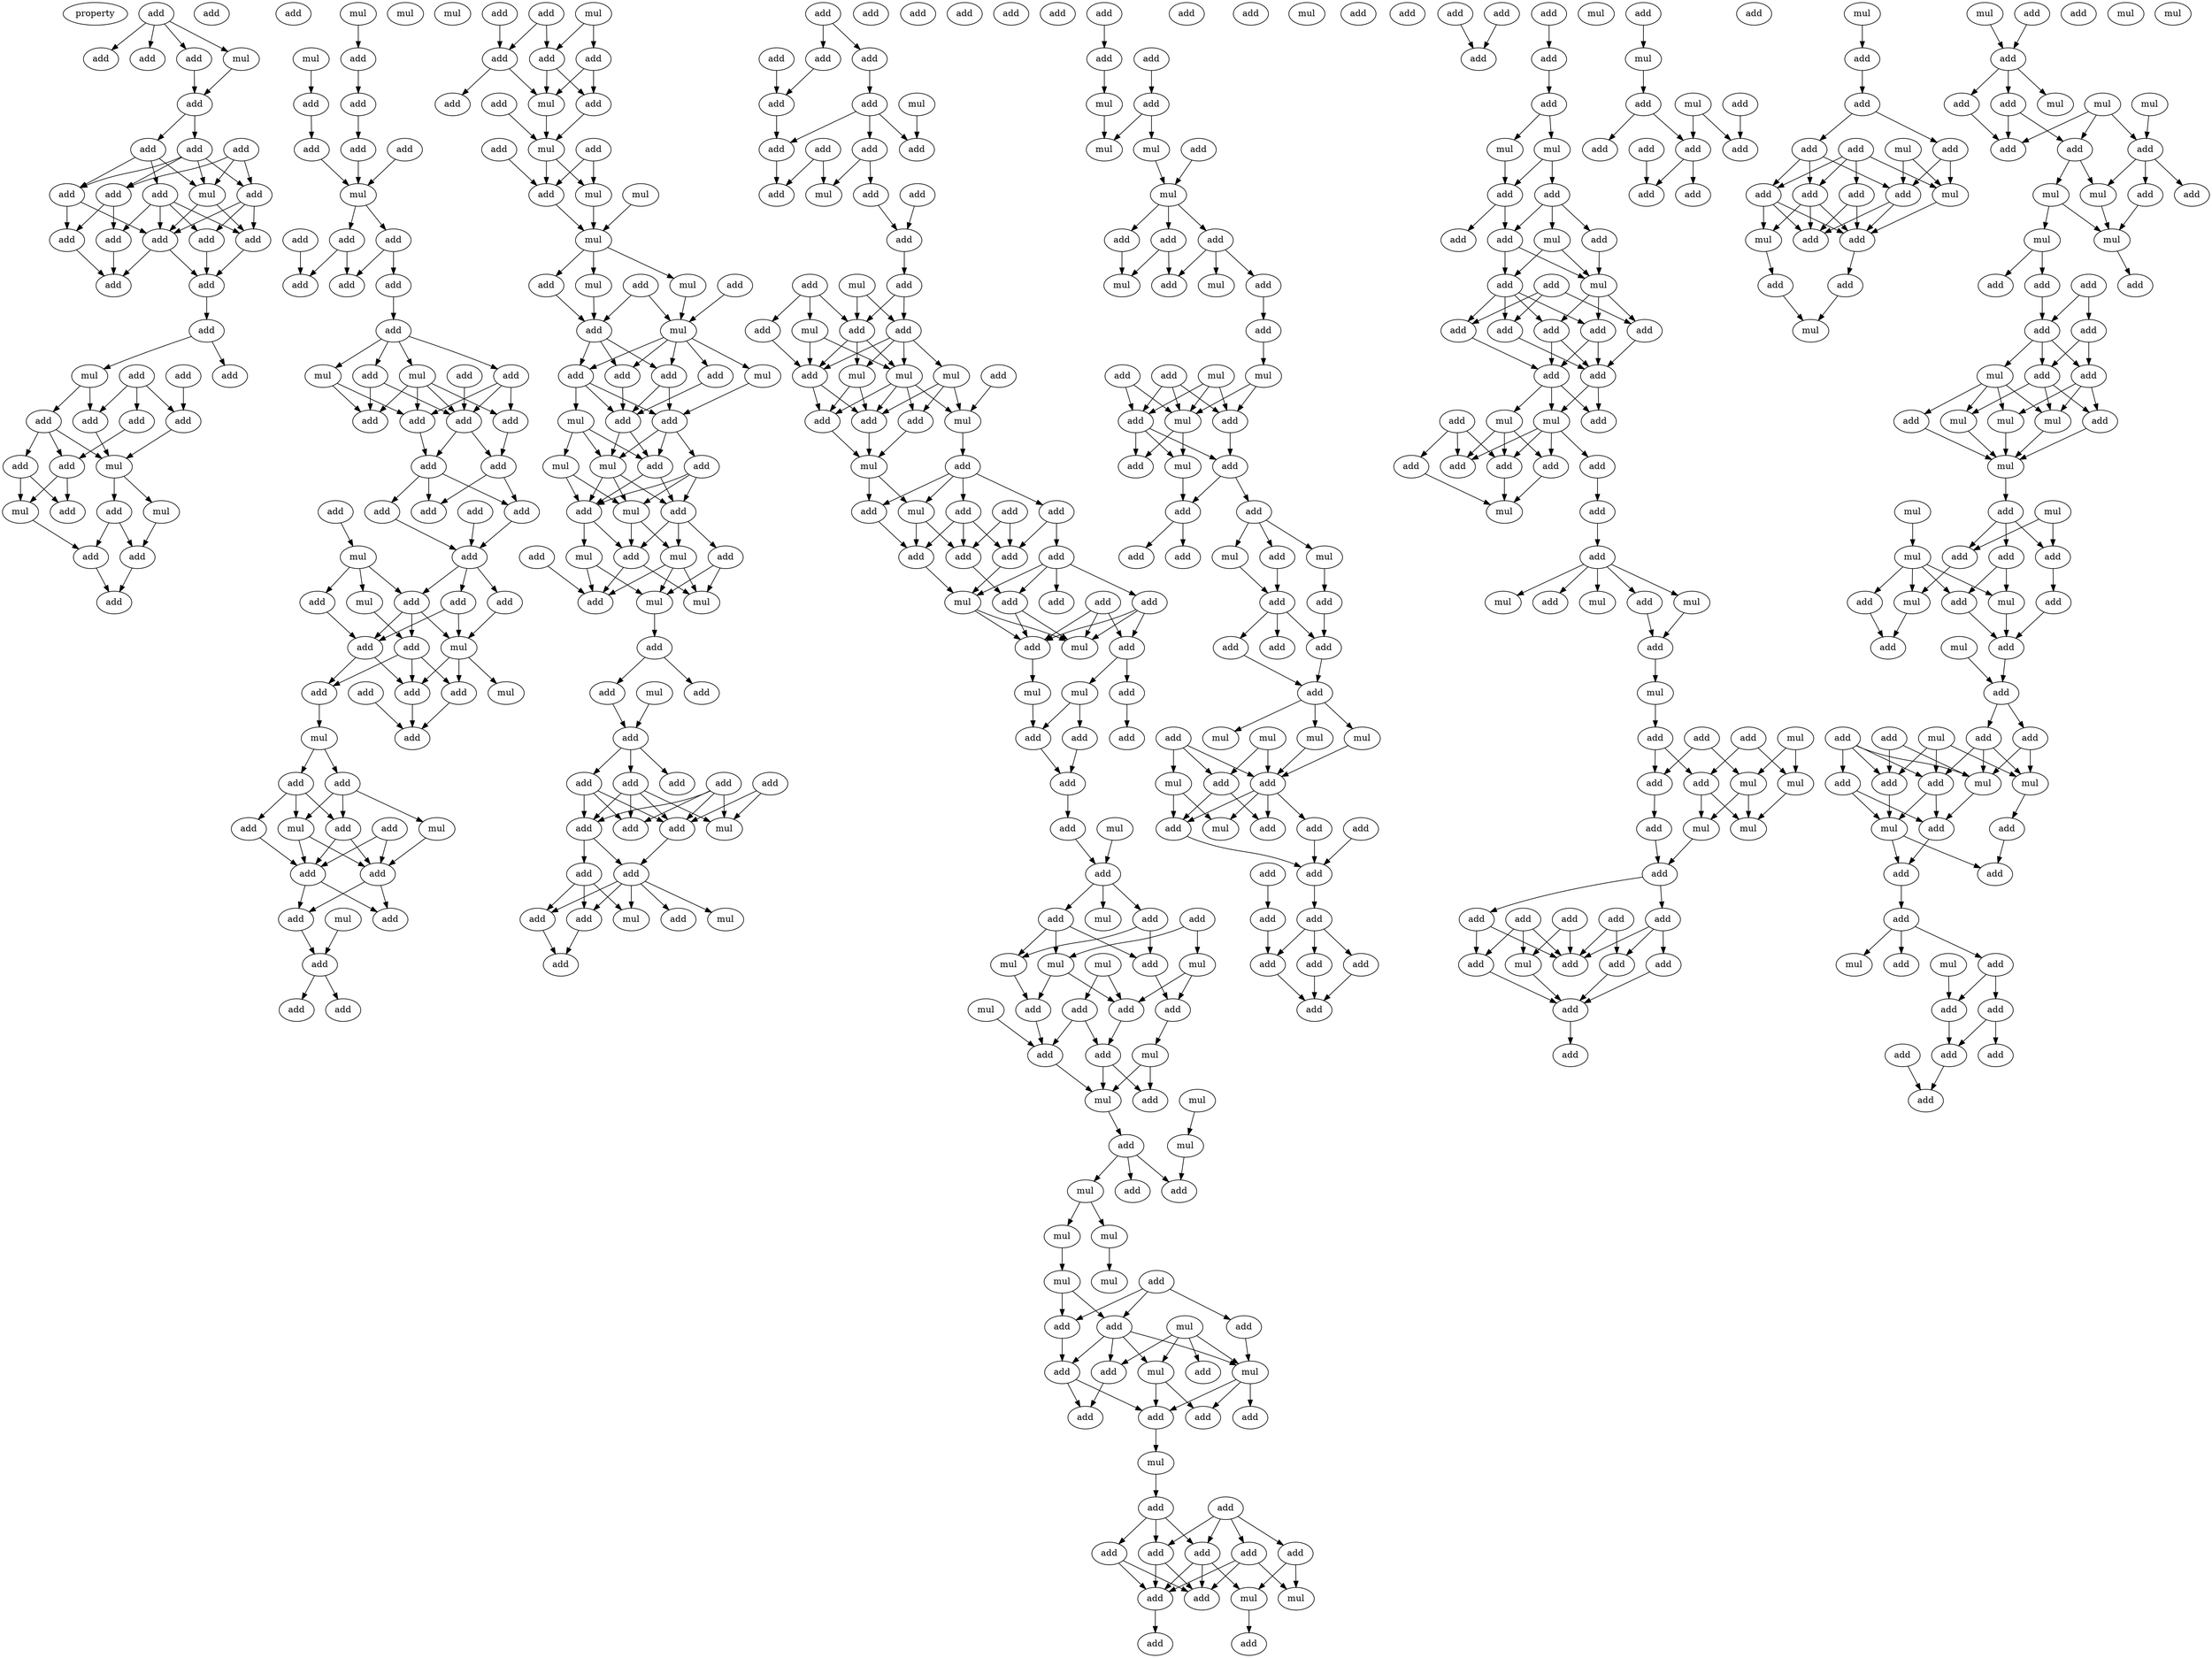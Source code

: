 digraph {
    node [fontcolor=black]
    property [mul=2,lf=1.6]
    0 [ label = add ];
    1 [ label = add ];
    2 [ label = add ];
    3 [ label = add ];
    4 [ label = mul ];
    5 [ label = add ];
    6 [ label = add ];
    7 [ label = add ];
    8 [ label = add ];
    9 [ label = add ];
    10 [ label = mul ];
    11 [ label = add ];
    12 [ label = add ];
    13 [ label = add ];
    14 [ label = add ];
    15 [ label = add ];
    16 [ label = add ];
    17 [ label = add ];
    18 [ label = add ];
    19 [ label = add ];
    20 [ label = add ];
    21 [ label = add ];
    22 [ label = add ];
    23 [ label = add ];
    24 [ label = mul ];
    25 [ label = add ];
    26 [ label = add ];
    27 [ label = add ];
    28 [ label = add ];
    29 [ label = add ];
    30 [ label = add ];
    31 [ label = add ];
    32 [ label = mul ];
    33 [ label = add ];
    34 [ label = add ];
    35 [ label = mul ];
    36 [ label = add ];
    37 [ label = add ];
    38 [ label = mul ];
    39 [ label = add ];
    40 [ label = add ];
    41 [ label = add ];
    42 [ label = mul ];
    43 [ label = mul ];
    44 [ label = mul ];
    45 [ label = add ];
    46 [ label = add ];
    47 [ label = add ];
    48 [ label = add ];
    49 [ label = add ];
    50 [ label = add ];
    51 [ label = mul ];
    52 [ label = add ];
    53 [ label = add ];
    54 [ label = add ];
    55 [ label = add ];
    56 [ label = add ];
    57 [ label = add ];
    58 [ label = add ];
    59 [ label = add ];
    60 [ label = add ];
    61 [ label = mul ];
    62 [ label = mul ];
    63 [ label = add ];
    64 [ label = add ];
    65 [ label = add ];
    66 [ label = add ];
    67 [ label = add ];
    68 [ label = add ];
    69 [ label = add ];
    70 [ label = add ];
    71 [ label = add ];
    72 [ label = add ];
    73 [ label = add ];
    74 [ label = add ];
    75 [ label = mul ];
    76 [ label = add ];
    77 [ label = add ];
    78 [ label = add ];
    79 [ label = mul ];
    80 [ label = add ];
    81 [ label = add ];
    82 [ label = add ];
    83 [ label = mul ];
    84 [ label = add ];
    85 [ label = add ];
    86 [ label = add ];
    87 [ label = add ];
    88 [ label = mul ];
    89 [ label = add ];
    90 [ label = mul ];
    91 [ label = add ];
    92 [ label = add ];
    93 [ label = add ];
    94 [ label = add ];
    95 [ label = mul ];
    96 [ label = mul ];
    97 [ label = add ];
    98 [ label = add ];
    99 [ label = add ];
    100 [ label = add ];
    101 [ label = add ];
    102 [ label = mul ];
    103 [ label = mul ];
    104 [ label = add ];
    105 [ label = add ];
    106 [ label = add ];
    107 [ label = add ];
    108 [ label = add ];
    109 [ label = mul ];
    110 [ label = add ];
    111 [ label = add ];
    112 [ label = add ];
    113 [ label = add ];
    114 [ label = add ];
    115 [ label = mul ];
    116 [ label = add ];
    117 [ label = add ];
    118 [ label = add ];
    119 [ label = mul ];
    120 [ label = add ];
    121 [ label = add ];
    122 [ label = mul ];
    123 [ label = mul ];
    124 [ label = mul ];
    125 [ label = add ];
    126 [ label = mul ];
    127 [ label = add ];
    128 [ label = add ];
    129 [ label = mul ];
    130 [ label = add ];
    131 [ label = mul ];
    132 [ label = add ];
    133 [ label = add ];
    134 [ label = add ];
    135 [ label = add ];
    136 [ label = mul ];
    137 [ label = add ];
    138 [ label = mul ];
    139 [ label = add ];
    140 [ label = mul ];
    141 [ label = mul ];
    142 [ label = add ];
    143 [ label = add ];
    144 [ label = mul ];
    145 [ label = add ];
    146 [ label = add ];
    147 [ label = add ];
    148 [ label = add ];
    149 [ label = mul ];
    150 [ label = add ];
    151 [ label = mul ];
    152 [ label = mul ];
    153 [ label = add ];
    154 [ label = mul ];
    155 [ label = add ];
    156 [ label = add ];
    157 [ label = mul ];
    158 [ label = add ];
    159 [ label = add ];
    160 [ label = add ];
    161 [ label = add ];
    162 [ label = add ];
    163 [ label = add ];
    164 [ label = add ];
    165 [ label = add ];
    166 [ label = mul ];
    167 [ label = add ];
    168 [ label = add ];
    169 [ label = add ];
    170 [ label = add ];
    171 [ label = mul ];
    172 [ label = mul ];
    173 [ label = add ];
    174 [ label = add ];
    175 [ label = add ];
    176 [ label = add ];
    177 [ label = add ];
    178 [ label = add ];
    179 [ label = add ];
    180 [ label = add ];
    181 [ label = add ];
    182 [ label = add ];
    183 [ label = add ];
    184 [ label = mul ];
    185 [ label = add ];
    186 [ label = add ];
    187 [ label = add ];
    188 [ label = add ];
    189 [ label = add ];
    190 [ label = add ];
    191 [ label = mul ];
    192 [ label = add ];
    193 [ label = add ];
    194 [ label = add ];
    195 [ label = mul ];
    196 [ label = add ];
    197 [ label = add ];
    198 [ label = add ];
    199 [ label = mul ];
    200 [ label = add ];
    201 [ label = add ];
    202 [ label = mul ];
    203 [ label = add ];
    204 [ label = mul ];
    205 [ label = add ];
    206 [ label = mul ];
    207 [ label = add ];
    208 [ label = add ];
    209 [ label = add ];
    210 [ label = mul ];
    211 [ label = add ];
    212 [ label = mul ];
    213 [ label = add ];
    214 [ label = mul ];
    215 [ label = add ];
    216 [ label = add ];
    217 [ label = add ];
    218 [ label = add ];
    219 [ label = add ];
    220 [ label = add ];
    221 [ label = add ];
    222 [ label = add ];
    223 [ label = add ];
    224 [ label = mul ];
    225 [ label = add ];
    226 [ label = add ];
    227 [ label = mul ];
    228 [ label = add ];
    229 [ label = add ];
    230 [ label = mul ];
    231 [ label = mul ];
    232 [ label = add ];
    233 [ label = add ];
    234 [ label = add ];
    235 [ label = add ];
    236 [ label = add ];
    237 [ label = mul ];
    238 [ label = add ];
    239 [ label = add ];
    240 [ label = add ];
    241 [ label = add ];
    242 [ label = add ];
    243 [ label = mul ];
    244 [ label = add ];
    245 [ label = add ];
    246 [ label = mul ];
    247 [ label = mul ];
    248 [ label = mul ];
    249 [ label = add ];
    250 [ label = mul ];
    251 [ label = add ];
    252 [ label = mul ];
    253 [ label = add ];
    254 [ label = add ];
    255 [ label = add ];
    256 [ label = mul ];
    257 [ label = add ];
    258 [ label = add ];
    259 [ label = mul ];
    260 [ label = add ];
    261 [ label = mul ];
    262 [ label = add ];
    263 [ label = mul ];
    264 [ label = add ];
    265 [ label = mul ];
    266 [ label = add ];
    267 [ label = add ];
    268 [ label = mul ];
    269 [ label = mul ];
    270 [ label = mul ];
    271 [ label = mul ];
    272 [ label = add ];
    273 [ label = add ];
    274 [ label = add ];
    275 [ label = mul ];
    276 [ label = add ];
    277 [ label = add ];
    278 [ label = add ];
    279 [ label = mul ];
    280 [ label = add ];
    281 [ label = mul ];
    282 [ label = add ];
    283 [ label = add ];
    284 [ label = add ];
    285 [ label = add ];
    286 [ label = mul ];
    287 [ label = add ];
    288 [ label = add ];
    289 [ label = add ];
    290 [ label = add ];
    291 [ label = add ];
    292 [ label = add ];
    293 [ label = add ];
    294 [ label = mul ];
    295 [ label = add ];
    296 [ label = mul ];
    297 [ label = add ];
    298 [ label = add ];
    299 [ label = add ];
    300 [ label = add ];
    301 [ label = add ];
    302 [ label = add ];
    303 [ label = add ];
    304 [ label = add ];
    305 [ label = mul ];
    306 [ label = mul ];
    307 [ label = mul ];
    308 [ label = add ];
    309 [ label = mul ];
    310 [ label = add ];
    311 [ label = add ];
    312 [ label = add ];
    313 [ label = mul ];
    314 [ label = add ];
    315 [ label = mul ];
    316 [ label = add ];
    317 [ label = mul ];
    318 [ label = add ];
    319 [ label = add ];
    320 [ label = add ];
    321 [ label = mul ];
    322 [ label = add ];
    323 [ label = mul ];
    324 [ label = add ];
    325 [ label = mul ];
    326 [ label = add ];
    327 [ label = add ];
    328 [ label = mul ];
    329 [ label = add ];
    330 [ label = add ];
    331 [ label = add ];
    332 [ label = mul ];
    333 [ label = add ];
    334 [ label = add ];
    335 [ label = mul ];
    336 [ label = add ];
    337 [ label = add ];
    338 [ label = add ];
    339 [ label = add ];
    340 [ label = add ];
    341 [ label = add ];
    342 [ label = add ];
    343 [ label = add ];
    344 [ label = mul ];
    345 [ label = mul ];
    346 [ label = add ];
    347 [ label = mul ];
    348 [ label = mul ];
    349 [ label = mul ];
    350 [ label = add ];
    351 [ label = add ];
    352 [ label = mul ];
    353 [ label = add ];
    354 [ label = add ];
    355 [ label = add ];
    356 [ label = add ];
    357 [ label = add ];
    358 [ label = add ];
    359 [ label = add ];
    360 [ label = add ];
    361 [ label = add ];
    362 [ label = add ];
    363 [ label = add ];
    364 [ label = add ];
    365 [ label = add ];
    366 [ label = add ];
    367 [ label = add ];
    368 [ label = add ];
    369 [ label = add ];
    370 [ label = add ];
    371 [ label = add ];
    372 [ label = mul ];
    373 [ label = mul ];
    374 [ label = mul ];
    375 [ label = add ];
    376 [ label = add ];
    377 [ label = add ];
    378 [ label = mul ];
    379 [ label = add ];
    380 [ label = add ];
    381 [ label = add ];
    382 [ label = mul ];
    383 [ label = add ];
    384 [ label = add ];
    385 [ label = add ];
    386 [ label = add ];
    387 [ label = add ];
    388 [ label = add ];
    389 [ label = add ];
    390 [ label = add ];
    391 [ label = add ];
    392 [ label = mul ];
    393 [ label = mul ];
    394 [ label = add ];
    395 [ label = add ];
    396 [ label = add ];
    397 [ label = add ];
    398 [ label = add ];
    399 [ label = add ];
    400 [ label = add ];
    401 [ label = mul ];
    402 [ label = add ];
    403 [ label = mul ];
    404 [ label = add ];
    405 [ label = mul ];
    406 [ label = add ];
    407 [ label = mul ];
    408 [ label = add ];
    409 [ label = mul ];
    410 [ label = mul ];
    411 [ label = add ];
    412 [ label = add ];
    413 [ label = add ];
    414 [ label = add ];
    415 [ label = add ];
    416 [ label = mul ];
    417 [ label = mul ];
    418 [ label = mul ];
    419 [ label = mul ];
    420 [ label = add ];
    421 [ label = add ];
    422 [ label = add ];
    423 [ label = add ];
    424 [ label = add ];
    425 [ label = add ];
    426 [ label = add ];
    427 [ label = mul ];
    428 [ label = add ];
    429 [ label = add ];
    430 [ label = add ];
    431 [ label = add ];
    432 [ label = add ];
    433 [ label = add ];
    434 [ label = mul ];
    435 [ label = add ];
    436 [ label = add ];
    437 [ label = add ];
    438 [ label = mul ];
    439 [ label = add ];
    440 [ label = add ];
    441 [ label = add ];
    442 [ label = add ];
    443 [ label = add ];
    444 [ label = add ];
    445 [ label = add ];
    446 [ label = mul ];
    447 [ label = add ];
    448 [ label = add ];
    449 [ label = add ];
    450 [ label = mul ];
    451 [ label = add ];
    452 [ label = add ];
    453 [ label = add ];
    454 [ label = mul ];
    455 [ label = add ];
    456 [ label = add ];
    457 [ label = add ];
    458 [ label = add ];
    459 [ label = add ];
    460 [ label = mul ];
    461 [ label = add ];
    462 [ label = add ];
    463 [ label = mul ];
    464 [ label = mul ];
    465 [ label = add ];
    466 [ label = add ];
    467 [ label = add ];
    468 [ label = add ];
    469 [ label = mul ];
    470 [ label = mul ];
    471 [ label = mul ];
    472 [ label = add ];
    473 [ label = add ];
    474 [ label = add ];
    475 [ label = add ];
    476 [ label = add ];
    477 [ label = mul ];
    478 [ label = add ];
    479 [ label = mul ];
    480 [ label = mul ];
    481 [ label = mul ];
    482 [ label = mul ];
    483 [ label = add ];
    484 [ label = add ];
    485 [ label = add ];
    486 [ label = add ];
    487 [ label = add ];
    488 [ label = add ];
    489 [ label = add ];
    490 [ label = add ];
    491 [ label = mul ];
    492 [ label = add ];
    493 [ label = mul ];
    494 [ label = add ];
    495 [ label = mul ];
    496 [ label = mul ];
    497 [ label = mul ];
    498 [ label = add ];
    499 [ label = mul ];
    500 [ label = mul ];
    501 [ label = add ];
    502 [ label = mul ];
    503 [ label = add ];
    504 [ label = add ];
    505 [ label = mul ];
    506 [ label = add ];
    507 [ label = mul ];
    508 [ label = add ];
    509 [ label = add ];
    510 [ label = add ];
    511 [ label = add ];
    512 [ label = mul ];
    513 [ label = add ];
    514 [ label = add ];
    515 [ label = add ];
    516 [ label = mul ];
    517 [ label = add ];
    518 [ label = add ];
    519 [ label = mul ];
    520 [ label = add ];
    521 [ label = mul ];
    522 [ label = add ];
    523 [ label = add ];
    524 [ label = mul ];
    525 [ label = add ];
    526 [ label = add ];
    527 [ label = add ];
    528 [ label = add ];
    529 [ label = add ];
    530 [ label = mul ];
    531 [ label = add ];
    532 [ label = mul ];
    533 [ label = add ];
    534 [ label = mul ];
    535 [ label = add ];
    536 [ label = add ];
    537 [ label = add ];
    538 [ label = add ];
    539 [ label = add ];
    540 [ label = add ];
    0 -> 1 [ name = 0 ];
    0 -> 2 [ name = 1 ];
    0 -> 3 [ name = 2 ];
    0 -> 4 [ name = 3 ];
    3 -> 6 [ name = 4 ];
    4 -> 6 [ name = 5 ];
    6 -> 7 [ name = 6 ];
    6 -> 8 [ name = 7 ];
    7 -> 10 [ name = 8 ];
    7 -> 11 [ name = 9 ];
    7 -> 13 [ name = 10 ];
    7 -> 14 [ name = 11 ];
    8 -> 10 [ name = 12 ];
    8 -> 12 [ name = 13 ];
    8 -> 14 [ name = 14 ];
    9 -> 10 [ name = 15 ];
    9 -> 11 [ name = 16 ];
    9 -> 13 [ name = 17 ];
    10 -> 15 [ name = 18 ];
    10 -> 19 [ name = 19 ];
    11 -> 15 [ name = 20 ];
    11 -> 18 [ name = 21 ];
    11 -> 19 [ name = 22 ];
    12 -> 15 [ name = 23 ];
    12 -> 17 [ name = 24 ];
    12 -> 18 [ name = 25 ];
    12 -> 19 [ name = 26 ];
    13 -> 16 [ name = 27 ];
    13 -> 17 [ name = 28 ];
    14 -> 16 [ name = 29 ];
    14 -> 19 [ name = 30 ];
    15 -> 21 [ name = 31 ];
    16 -> 20 [ name = 32 ];
    17 -> 20 [ name = 33 ];
    18 -> 21 [ name = 34 ];
    19 -> 20 [ name = 35 ];
    19 -> 21 [ name = 36 ];
    21 -> 23 [ name = 37 ];
    23 -> 24 [ name = 38 ];
    23 -> 26 [ name = 39 ];
    24 -> 28 [ name = 40 ];
    24 -> 31 [ name = 41 ];
    25 -> 30 [ name = 42 ];
    27 -> 28 [ name = 43 ];
    27 -> 29 [ name = 44 ];
    27 -> 30 [ name = 45 ];
    28 -> 32 [ name = 46 ];
    29 -> 34 [ name = 47 ];
    30 -> 32 [ name = 48 ];
    31 -> 32 [ name = 49 ];
    31 -> 33 [ name = 50 ];
    31 -> 34 [ name = 51 ];
    32 -> 37 [ name = 52 ];
    32 -> 38 [ name = 53 ];
    33 -> 35 [ name = 54 ];
    33 -> 36 [ name = 55 ];
    34 -> 35 [ name = 56 ];
    34 -> 36 [ name = 57 ];
    35 -> 40 [ name = 58 ];
    37 -> 39 [ name = 59 ];
    37 -> 40 [ name = 60 ];
    38 -> 39 [ name = 61 ];
    39 -> 41 [ name = 62 ];
    40 -> 41 [ name = 63 ];
    42 -> 45 [ name = 64 ];
    44 -> 46 [ name = 65 ];
    45 -> 47 [ name = 66 ];
    46 -> 48 [ name = 67 ];
    47 -> 49 [ name = 68 ];
    48 -> 51 [ name = 69 ];
    49 -> 51 [ name = 70 ];
    50 -> 51 [ name = 71 ];
    51 -> 52 [ name = 72 ];
    51 -> 54 [ name = 73 ];
    52 -> 56 [ name = 74 ];
    52 -> 57 [ name = 75 ];
    53 -> 56 [ name = 76 ];
    54 -> 55 [ name = 77 ];
    54 -> 57 [ name = 78 ];
    55 -> 58 [ name = 79 ];
    58 -> 59 [ name = 80 ];
    58 -> 61 [ name = 81 ];
    58 -> 62 [ name = 82 ];
    58 -> 63 [ name = 83 ];
    59 -> 65 [ name = 84 ];
    59 -> 67 [ name = 85 ];
    60 -> 67 [ name = 86 ];
    61 -> 64 [ name = 87 ];
    61 -> 65 [ name = 88 ];
    62 -> 64 [ name = 89 ];
    62 -> 65 [ name = 90 ];
    62 -> 66 [ name = 91 ];
    62 -> 67 [ name = 92 ];
    63 -> 64 [ name = 93 ];
    63 -> 66 [ name = 94 ];
    63 -> 67 [ name = 95 ];
    64 -> 69 [ name = 96 ];
    66 -> 68 [ name = 97 ];
    67 -> 68 [ name = 98 ];
    67 -> 69 [ name = 99 ];
    68 -> 72 [ name = 100 ];
    68 -> 74 [ name = 101 ];
    69 -> 71 [ name = 102 ];
    69 -> 72 [ name = 103 ];
    69 -> 74 [ name = 104 ];
    70 -> 75 [ name = 105 ];
    71 -> 76 [ name = 106 ];
    73 -> 76 [ name = 107 ];
    74 -> 76 [ name = 108 ];
    75 -> 77 [ name = 109 ];
    75 -> 79 [ name = 110 ];
    75 -> 80 [ name = 111 ];
    76 -> 78 [ name = 112 ];
    76 -> 80 [ name = 113 ];
    76 -> 81 [ name = 114 ];
    77 -> 82 [ name = 115 ];
    78 -> 82 [ name = 116 ];
    78 -> 83 [ name = 117 ];
    79 -> 84 [ name = 118 ];
    80 -> 82 [ name = 119 ];
    80 -> 83 [ name = 120 ];
    80 -> 84 [ name = 121 ];
    81 -> 83 [ name = 122 ];
    82 -> 86 [ name = 123 ];
    82 -> 87 [ name = 124 ];
    83 -> 86 [ name = 125 ];
    83 -> 88 [ name = 126 ];
    83 -> 89 [ name = 127 ];
    84 -> 86 [ name = 128 ];
    84 -> 87 [ name = 129 ];
    84 -> 89 [ name = 130 ];
    85 -> 91 [ name = 131 ];
    86 -> 91 [ name = 132 ];
    87 -> 90 [ name = 133 ];
    89 -> 91 [ name = 134 ];
    90 -> 92 [ name = 135 ];
    90 -> 93 [ name = 136 ];
    92 -> 94 [ name = 137 ];
    92 -> 96 [ name = 138 ];
    92 -> 97 [ name = 139 ];
    93 -> 94 [ name = 140 ];
    93 -> 95 [ name = 141 ];
    93 -> 96 [ name = 142 ];
    94 -> 99 [ name = 143 ];
    94 -> 100 [ name = 144 ];
    95 -> 100 [ name = 145 ];
    96 -> 99 [ name = 146 ];
    96 -> 100 [ name = 147 ];
    97 -> 99 [ name = 148 ];
    98 -> 99 [ name = 149 ];
    98 -> 100 [ name = 150 ];
    99 -> 101 [ name = 151 ];
    99 -> 104 [ name = 152 ];
    100 -> 101 [ name = 153 ];
    100 -> 104 [ name = 154 ];
    101 -> 105 [ name = 155 ];
    102 -> 105 [ name = 156 ];
    105 -> 107 [ name = 157 ];
    105 -> 108 [ name = 158 ];
    106 -> 112 [ name = 159 ];
    109 -> 111 [ name = 160 ];
    109 -> 113 [ name = 161 ];
    110 -> 112 [ name = 162 ];
    110 -> 113 [ name = 163 ];
    111 -> 115 [ name = 164 ];
    111 -> 116 [ name = 165 ];
    112 -> 115 [ name = 166 ];
    112 -> 117 [ name = 167 ];
    113 -> 115 [ name = 168 ];
    113 -> 116 [ name = 169 ];
    114 -> 119 [ name = 170 ];
    115 -> 119 [ name = 171 ];
    116 -> 119 [ name = 172 ];
    118 -> 121 [ name = 173 ];
    119 -> 121 [ name = 174 ];
    119 -> 122 [ name = 175 ];
    120 -> 121 [ name = 176 ];
    120 -> 122 [ name = 177 ];
    121 -> 124 [ name = 178 ];
    122 -> 124 [ name = 179 ];
    123 -> 124 [ name = 180 ];
    124 -> 126 [ name = 181 ];
    124 -> 128 [ name = 182 ];
    124 -> 129 [ name = 183 ];
    125 -> 130 [ name = 184 ];
    125 -> 131 [ name = 185 ];
    126 -> 130 [ name = 186 ];
    127 -> 131 [ name = 187 ];
    128 -> 130 [ name = 188 ];
    129 -> 131 [ name = 189 ];
    130 -> 133 [ name = 190 ];
    130 -> 134 [ name = 191 ];
    130 -> 135 [ name = 192 ];
    131 -> 132 [ name = 193 ];
    131 -> 133 [ name = 194 ];
    131 -> 134 [ name = 195 ];
    131 -> 135 [ name = 196 ];
    131 -> 136 [ name = 197 ];
    132 -> 137 [ name = 198 ];
    133 -> 137 [ name = 199 ];
    133 -> 139 [ name = 200 ];
    134 -> 137 [ name = 201 ];
    135 -> 137 [ name = 202 ];
    135 -> 138 [ name = 203 ];
    135 -> 139 [ name = 204 ];
    136 -> 139 [ name = 205 ];
    137 -> 140 [ name = 206 ];
    137 -> 143 [ name = 207 ];
    138 -> 140 [ name = 208 ];
    138 -> 141 [ name = 209 ];
    138 -> 143 [ name = 210 ];
    139 -> 140 [ name = 211 ];
    139 -> 142 [ name = 212 ];
    139 -> 143 [ name = 213 ];
    140 -> 144 [ name = 214 ];
    140 -> 145 [ name = 215 ];
    140 -> 146 [ name = 216 ];
    141 -> 144 [ name = 217 ];
    141 -> 145 [ name = 218 ];
    142 -> 144 [ name = 219 ];
    142 -> 145 [ name = 220 ];
    142 -> 146 [ name = 221 ];
    143 -> 145 [ name = 222 ];
    143 -> 146 [ name = 223 ];
    144 -> 147 [ name = 224 ];
    144 -> 149 [ name = 225 ];
    145 -> 147 [ name = 226 ];
    145 -> 151 [ name = 227 ];
    146 -> 147 [ name = 228 ];
    146 -> 148 [ name = 229 ];
    146 -> 149 [ name = 230 ];
    147 -> 153 [ name = 231 ];
    147 -> 154 [ name = 232 ];
    148 -> 152 [ name = 233 ];
    148 -> 154 [ name = 234 ];
    149 -> 152 [ name = 235 ];
    149 -> 153 [ name = 236 ];
    149 -> 154 [ name = 237 ];
    150 -> 153 [ name = 238 ];
    151 -> 152 [ name = 239 ];
    151 -> 153 [ name = 240 ];
    152 -> 155 [ name = 241 ];
    155 -> 156 [ name = 242 ];
    155 -> 158 [ name = 243 ];
    157 -> 159 [ name = 244 ];
    158 -> 159 [ name = 245 ];
    159 -> 160 [ name = 246 ];
    159 -> 161 [ name = 247 ];
    159 -> 162 [ name = 248 ];
    160 -> 165 [ name = 249 ];
    160 -> 166 [ name = 250 ];
    160 -> 167 [ name = 251 ];
    160 -> 168 [ name = 252 ];
    161 -> 165 [ name = 253 ];
    161 -> 167 [ name = 254 ];
    161 -> 168 [ name = 255 ];
    163 -> 165 [ name = 256 ];
    163 -> 166 [ name = 257 ];
    163 -> 167 [ name = 258 ];
    163 -> 168 [ name = 259 ];
    164 -> 165 [ name = 260 ];
    164 -> 166 [ name = 261 ];
    165 -> 169 [ name = 262 ];
    167 -> 169 [ name = 263 ];
    167 -> 170 [ name = 264 ];
    169 -> 171 [ name = 265 ];
    169 -> 172 [ name = 266 ];
    169 -> 173 [ name = 267 ];
    169 -> 174 [ name = 268 ];
    169 -> 175 [ name = 269 ];
    170 -> 172 [ name = 270 ];
    170 -> 173 [ name = 271 ];
    170 -> 175 [ name = 272 ];
    173 -> 176 [ name = 273 ];
    175 -> 176 [ name = 274 ];
    177 -> 178 [ name = 275 ];
    177 -> 179 [ name = 276 ];
    178 -> 185 [ name = 277 ];
    179 -> 183 [ name = 278 ];
    180 -> 185 [ name = 279 ];
    183 -> 187 [ name = 280 ];
    183 -> 188 [ name = 281 ];
    183 -> 189 [ name = 282 ];
    184 -> 187 [ name = 283 ];
    185 -> 188 [ name = 284 ];
    186 -> 190 [ name = 285 ];
    186 -> 191 [ name = 286 ];
    188 -> 190 [ name = 287 ];
    189 -> 191 [ name = 288 ];
    189 -> 192 [ name = 289 ];
    192 -> 194 [ name = 290 ];
    193 -> 194 [ name = 291 ];
    194 -> 197 [ name = 292 ];
    195 -> 198 [ name = 293 ];
    195 -> 201 [ name = 294 ];
    196 -> 198 [ name = 295 ];
    196 -> 199 [ name = 296 ];
    196 -> 200 [ name = 297 ];
    197 -> 198 [ name = 298 ];
    197 -> 201 [ name = 299 ];
    198 -> 202 [ name = 300 ];
    198 -> 204 [ name = 301 ];
    198 -> 205 [ name = 302 ];
    199 -> 204 [ name = 303 ];
    199 -> 205 [ name = 304 ];
    200 -> 205 [ name = 305 ];
    201 -> 202 [ name = 306 ];
    201 -> 204 [ name = 307 ];
    201 -> 205 [ name = 308 ];
    201 -> 206 [ name = 309 ];
    202 -> 207 [ name = 310 ];
    202 -> 208 [ name = 311 ];
    203 -> 210 [ name = 312 ];
    204 -> 207 [ name = 313 ];
    204 -> 208 [ name = 314 ];
    204 -> 209 [ name = 315 ];
    204 -> 210 [ name = 316 ];
    205 -> 207 [ name = 317 ];
    205 -> 208 [ name = 318 ];
    206 -> 208 [ name = 319 ];
    206 -> 209 [ name = 320 ];
    206 -> 210 [ name = 321 ];
    207 -> 212 [ name = 322 ];
    208 -> 212 [ name = 323 ];
    209 -> 212 [ name = 324 ];
    210 -> 211 [ name = 325 ];
    211 -> 213 [ name = 326 ];
    211 -> 214 [ name = 327 ];
    211 -> 216 [ name = 328 ];
    211 -> 217 [ name = 329 ];
    212 -> 213 [ name = 330 ];
    212 -> 214 [ name = 331 ];
    213 -> 218 [ name = 332 ];
    214 -> 218 [ name = 333 ];
    214 -> 221 [ name = 334 ];
    215 -> 219 [ name = 335 ];
    215 -> 221 [ name = 336 ];
    216 -> 219 [ name = 337 ];
    216 -> 220 [ name = 338 ];
    217 -> 218 [ name = 339 ];
    217 -> 219 [ name = 340 ];
    217 -> 221 [ name = 341 ];
    218 -> 224 [ name = 342 ];
    219 -> 224 [ name = 343 ];
    220 -> 222 [ name = 344 ];
    220 -> 223 [ name = 345 ];
    220 -> 224 [ name = 346 ];
    220 -> 225 [ name = 347 ];
    221 -> 223 [ name = 348 ];
    223 -> 227 [ name = 349 ];
    223 -> 229 [ name = 350 ];
    224 -> 227 [ name = 351 ];
    224 -> 229 [ name = 352 ];
    225 -> 227 [ name = 353 ];
    225 -> 228 [ name = 354 ];
    225 -> 229 [ name = 355 ];
    226 -> 227 [ name = 356 ];
    226 -> 228 [ name = 357 ];
    226 -> 229 [ name = 358 ];
    228 -> 230 [ name = 359 ];
    228 -> 232 [ name = 360 ];
    229 -> 231 [ name = 361 ];
    230 -> 234 [ name = 362 ];
    230 -> 235 [ name = 363 ];
    231 -> 234 [ name = 364 ];
    232 -> 233 [ name = 365 ];
    234 -> 236 [ name = 366 ];
    235 -> 236 [ name = 367 ];
    236 -> 240 [ name = 368 ];
    237 -> 241 [ name = 369 ];
    240 -> 241 [ name = 370 ];
    241 -> 242 [ name = 371 ];
    241 -> 243 [ name = 372 ];
    241 -> 245 [ name = 373 ];
    242 -> 247 [ name = 374 ];
    242 -> 248 [ name = 375 ];
    242 -> 249 [ name = 376 ];
    244 -> 246 [ name = 377 ];
    244 -> 247 [ name = 378 ];
    245 -> 248 [ name = 379 ];
    245 -> 249 [ name = 380 ];
    246 -> 254 [ name = 381 ];
    246 -> 255 [ name = 382 ];
    247 -> 251 [ name = 383 ];
    247 -> 255 [ name = 384 ];
    248 -> 251 [ name = 385 ];
    249 -> 254 [ name = 386 ];
    250 -> 253 [ name = 387 ];
    250 -> 255 [ name = 388 ];
    251 -> 257 [ name = 389 ];
    252 -> 257 [ name = 390 ];
    253 -> 257 [ name = 391 ];
    253 -> 258 [ name = 392 ];
    254 -> 256 [ name = 393 ];
    255 -> 258 [ name = 394 ];
    256 -> 260 [ name = 395 ];
    256 -> 261 [ name = 396 ];
    257 -> 261 [ name = 397 ];
    258 -> 260 [ name = 398 ];
    258 -> 261 [ name = 399 ];
    259 -> 263 [ name = 400 ];
    261 -> 262 [ name = 401 ];
    262 -> 264 [ name = 402 ];
    262 -> 265 [ name = 403 ];
    262 -> 266 [ name = 404 ];
    263 -> 266 [ name = 405 ];
    265 -> 268 [ name = 406 ];
    265 -> 269 [ name = 407 ];
    268 -> 270 [ name = 408 ];
    269 -> 271 [ name = 409 ];
    270 -> 273 [ name = 410 ];
    270 -> 274 [ name = 411 ];
    272 -> 273 [ name = 412 ];
    272 -> 274 [ name = 413 ];
    272 -> 276 [ name = 414 ];
    273 -> 280 [ name = 415 ];
    274 -> 278 [ name = 416 ];
    274 -> 279 [ name = 417 ];
    274 -> 280 [ name = 418 ];
    274 -> 281 [ name = 419 ];
    275 -> 277 [ name = 420 ];
    275 -> 278 [ name = 421 ];
    275 -> 279 [ name = 422 ];
    275 -> 281 [ name = 423 ];
    276 -> 281 [ name = 424 ];
    278 -> 282 [ name = 425 ];
    279 -> 283 [ name = 426 ];
    279 -> 285 [ name = 427 ];
    280 -> 282 [ name = 428 ];
    280 -> 285 [ name = 429 ];
    281 -> 283 [ name = 430 ];
    281 -> 284 [ name = 431 ];
    281 -> 285 [ name = 432 ];
    285 -> 286 [ name = 433 ];
    286 -> 288 [ name = 434 ];
    287 -> 290 [ name = 435 ];
    287 -> 291 [ name = 436 ];
    287 -> 292 [ name = 437 ];
    287 -> 293 [ name = 438 ];
    288 -> 289 [ name = 439 ];
    288 -> 291 [ name = 440 ];
    288 -> 293 [ name = 441 ];
    289 -> 295 [ name = 442 ];
    289 -> 297 [ name = 443 ];
    290 -> 295 [ name = 444 ];
    290 -> 296 [ name = 445 ];
    290 -> 297 [ name = 446 ];
    291 -> 294 [ name = 447 ];
    291 -> 295 [ name = 448 ];
    291 -> 297 [ name = 449 ];
    292 -> 294 [ name = 450 ];
    292 -> 296 [ name = 451 ];
    293 -> 295 [ name = 452 ];
    293 -> 297 [ name = 453 ];
    294 -> 298 [ name = 454 ];
    295 -> 299 [ name = 455 ];
    300 -> 302 [ name = 456 ];
    302 -> 305 [ name = 457 ];
    303 -> 304 [ name = 458 ];
    304 -> 306 [ name = 459 ];
    304 -> 307 [ name = 460 ];
    305 -> 307 [ name = 461 ];
    306 -> 309 [ name = 462 ];
    308 -> 309 [ name = 463 ];
    309 -> 310 [ name = 464 ];
    309 -> 311 [ name = 465 ];
    309 -> 314 [ name = 466 ];
    310 -> 315 [ name = 467 ];
    311 -> 315 [ name = 468 ];
    311 -> 316 [ name = 469 ];
    314 -> 316 [ name = 470 ];
    314 -> 317 [ name = 471 ];
    314 -> 318 [ name = 472 ];
    318 -> 319 [ name = 473 ];
    319 -> 323 [ name = 474 ];
    320 -> 325 [ name = 475 ];
    320 -> 326 [ name = 476 ];
    321 -> 324 [ name = 477 ];
    321 -> 325 [ name = 478 ];
    321 -> 326 [ name = 479 ];
    322 -> 324 [ name = 480 ];
    322 -> 325 [ name = 481 ];
    322 -> 326 [ name = 482 ];
    323 -> 324 [ name = 483 ];
    323 -> 325 [ name = 484 ];
    324 -> 329 [ name = 485 ];
    325 -> 327 [ name = 486 ];
    325 -> 328 [ name = 487 ];
    326 -> 327 [ name = 488 ];
    326 -> 328 [ name = 489 ];
    326 -> 329 [ name = 490 ];
    328 -> 331 [ name = 491 ];
    329 -> 330 [ name = 492 ];
    329 -> 331 [ name = 493 ];
    330 -> 332 [ name = 494 ];
    330 -> 333 [ name = 495 ];
    330 -> 335 [ name = 496 ];
    331 -> 334 [ name = 497 ];
    331 -> 336 [ name = 498 ];
    332 -> 338 [ name = 499 ];
    333 -> 337 [ name = 500 ];
    335 -> 337 [ name = 501 ];
    337 -> 339 [ name = 502 ];
    337 -> 340 [ name = 503 ];
    337 -> 342 [ name = 504 ];
    338 -> 340 [ name = 505 ];
    340 -> 343 [ name = 506 ];
    342 -> 343 [ name = 507 ];
    343 -> 344 [ name = 508 ];
    343 -> 345 [ name = 509 ];
    343 -> 348 [ name = 510 ];
    345 -> 351 [ name = 511 ];
    346 -> 349 [ name = 512 ];
    346 -> 350 [ name = 513 ];
    346 -> 351 [ name = 514 ];
    347 -> 350 [ name = 515 ];
    347 -> 351 [ name = 516 ];
    348 -> 351 [ name = 517 ];
    349 -> 352 [ name = 518 ];
    349 -> 354 [ name = 519 ];
    350 -> 354 [ name = 520 ];
    350 -> 356 [ name = 521 ];
    351 -> 352 [ name = 522 ];
    351 -> 354 [ name = 523 ];
    351 -> 355 [ name = 524 ];
    351 -> 356 [ name = 525 ];
    353 -> 357 [ name = 526 ];
    354 -> 357 [ name = 527 ];
    355 -> 357 [ name = 528 ];
    357 -> 361 [ name = 529 ];
    359 -> 360 [ name = 530 ];
    360 -> 362 [ name = 531 ];
    361 -> 362 [ name = 532 ];
    361 -> 363 [ name = 533 ];
    361 -> 364 [ name = 534 ];
    362 -> 365 [ name = 535 ];
    363 -> 365 [ name = 536 ];
    364 -> 365 [ name = 537 ];
    366 -> 370 [ name = 538 ];
    367 -> 370 [ name = 539 ];
    368 -> 369 [ name = 540 ];
    369 -> 371 [ name = 541 ];
    371 -> 372 [ name = 542 ];
    371 -> 374 [ name = 543 ];
    372 -> 375 [ name = 544 ];
    372 -> 376 [ name = 545 ];
    374 -> 375 [ name = 546 ];
    375 -> 377 [ name = 547 ];
    375 -> 380 [ name = 548 ];
    376 -> 377 [ name = 549 ];
    376 -> 378 [ name = 550 ];
    376 -> 379 [ name = 551 ];
    377 -> 381 [ name = 552 ];
    377 -> 382 [ name = 553 ];
    378 -> 381 [ name = 554 ];
    378 -> 382 [ name = 555 ];
    379 -> 382 [ name = 556 ];
    381 -> 384 [ name = 557 ];
    381 -> 385 [ name = 558 ];
    381 -> 386 [ name = 559 ];
    381 -> 387 [ name = 560 ];
    382 -> 386 [ name = 561 ];
    382 -> 387 [ name = 562 ];
    382 -> 388 [ name = 563 ];
    383 -> 384 [ name = 564 ];
    383 -> 385 [ name = 565 ];
    383 -> 388 [ name = 566 ];
    384 -> 389 [ name = 567 ];
    385 -> 390 [ name = 568 ];
    386 -> 389 [ name = 569 ];
    386 -> 390 [ name = 570 ];
    387 -> 389 [ name = 571 ];
    387 -> 390 [ name = 572 ];
    388 -> 389 [ name = 573 ];
    389 -> 393 [ name = 574 ];
    389 -> 394 [ name = 575 ];
    390 -> 392 [ name = 576 ];
    390 -> 393 [ name = 577 ];
    390 -> 394 [ name = 578 ];
    391 -> 395 [ name = 579 ];
    391 -> 397 [ name = 580 ];
    391 -> 398 [ name = 581 ];
    392 -> 397 [ name = 582 ];
    392 -> 398 [ name = 583 ];
    392 -> 399 [ name = 584 ];
    393 -> 396 [ name = 585 ];
    393 -> 397 [ name = 586 ];
    393 -> 398 [ name = 587 ];
    393 -> 399 [ name = 588 ];
    395 -> 401 [ name = 589 ];
    396 -> 400 [ name = 590 ];
    398 -> 401 [ name = 591 ];
    399 -> 401 [ name = 592 ];
    400 -> 402 [ name = 593 ];
    402 -> 403 [ name = 594 ];
    402 -> 404 [ name = 595 ];
    402 -> 405 [ name = 596 ];
    402 -> 406 [ name = 597 ];
    402 -> 407 [ name = 598 ];
    406 -> 408 [ name = 599 ];
    407 -> 408 [ name = 600 ];
    408 -> 409 [ name = 601 ];
    409 -> 413 [ name = 602 ];
    410 -> 416 [ name = 603 ];
    410 -> 417 [ name = 604 ];
    411 -> 414 [ name = 605 ];
    411 -> 417 [ name = 606 ];
    412 -> 415 [ name = 607 ];
    412 -> 416 [ name = 608 ];
    413 -> 414 [ name = 609 ];
    413 -> 415 [ name = 610 ];
    414 -> 420 [ name = 611 ];
    415 -> 418 [ name = 612 ];
    415 -> 419 [ name = 613 ];
    416 -> 418 [ name = 614 ];
    417 -> 418 [ name = 615 ];
    417 -> 419 [ name = 616 ];
    419 -> 421 [ name = 617 ];
    420 -> 421 [ name = 618 ];
    421 -> 422 [ name = 619 ];
    421 -> 425 [ name = 620 ];
    422 -> 429 [ name = 621 ];
    422 -> 430 [ name = 622 ];
    423 -> 427 [ name = 623 ];
    423 -> 429 [ name = 624 ];
    424 -> 429 [ name = 625 ];
    424 -> 431 [ name = 626 ];
    425 -> 428 [ name = 627 ];
    425 -> 429 [ name = 628 ];
    425 -> 431 [ name = 629 ];
    426 -> 427 [ name = 630 ];
    426 -> 429 [ name = 631 ];
    426 -> 430 [ name = 632 ];
    427 -> 433 [ name = 633 ];
    428 -> 433 [ name = 634 ];
    430 -> 433 [ name = 635 ];
    431 -> 433 [ name = 636 ];
    432 -> 434 [ name = 637 ];
    433 -> 435 [ name = 638 ];
    434 -> 437 [ name = 639 ];
    436 -> 442 [ name = 640 ];
    437 -> 439 [ name = 641 ];
    437 -> 443 [ name = 642 ];
    438 -> 442 [ name = 643 ];
    438 -> 443 [ name = 644 ];
    441 -> 444 [ name = 645 ];
    443 -> 444 [ name = 646 ];
    443 -> 445 [ name = 647 ];
    446 -> 447 [ name = 648 ];
    447 -> 448 [ name = 649 ];
    448 -> 449 [ name = 650 ];
    448 -> 452 [ name = 651 ];
    449 -> 453 [ name = 652 ];
    449 -> 456 [ name = 653 ];
    449 -> 457 [ name = 654 ];
    450 -> 454 [ name = 655 ];
    450 -> 457 [ name = 656 ];
    451 -> 453 [ name = 657 ];
    451 -> 454 [ name = 658 ];
    451 -> 455 [ name = 659 ];
    451 -> 456 [ name = 660 ];
    452 -> 454 [ name = 661 ];
    452 -> 457 [ name = 662 ];
    453 -> 458 [ name = 663 ];
    453 -> 459 [ name = 664 ];
    453 -> 460 [ name = 665 ];
    454 -> 458 [ name = 666 ];
    455 -> 458 [ name = 667 ];
    455 -> 459 [ name = 668 ];
    456 -> 458 [ name = 669 ];
    456 -> 459 [ name = 670 ];
    456 -> 460 [ name = 671 ];
    457 -> 458 [ name = 672 ];
    457 -> 459 [ name = 673 ];
    458 -> 461 [ name = 674 ];
    460 -> 462 [ name = 675 ];
    461 -> 463 [ name = 676 ];
    462 -> 463 [ name = 677 ];
    464 -> 467 [ name = 678 ];
    465 -> 467 [ name = 679 ];
    467 -> 468 [ name = 680 ];
    467 -> 469 [ name = 681 ];
    467 -> 472 [ name = 682 ];
    468 -> 473 [ name = 683 ];
    470 -> 475 [ name = 684 ];
    471 -> 473 [ name = 685 ];
    471 -> 474 [ name = 686 ];
    471 -> 475 [ name = 687 ];
    472 -> 473 [ name = 688 ];
    472 -> 474 [ name = 689 ];
    474 -> 477 [ name = 690 ];
    474 -> 480 [ name = 691 ];
    475 -> 476 [ name = 692 ];
    475 -> 478 [ name = 693 ];
    475 -> 480 [ name = 694 ];
    477 -> 481 [ name = 695 ];
    477 -> 482 [ name = 696 ];
    478 -> 482 [ name = 697 ];
    480 -> 482 [ name = 698 ];
    481 -> 483 [ name = 699 ];
    481 -> 486 [ name = 700 ];
    482 -> 485 [ name = 701 ];
    484 -> 487 [ name = 702 ];
    484 -> 488 [ name = 703 ];
    486 -> 488 [ name = 704 ];
    487 -> 489 [ name = 705 ];
    487 -> 490 [ name = 706 ];
    488 -> 489 [ name = 707 ];
    488 -> 490 [ name = 708 ];
    488 -> 491 [ name = 709 ];
    489 -> 493 [ name = 710 ];
    489 -> 494 [ name = 711 ];
    489 -> 495 [ name = 712 ];
    490 -> 493 [ name = 713 ];
    490 -> 494 [ name = 714 ];
    490 -> 496 [ name = 715 ];
    491 -> 492 [ name = 716 ];
    491 -> 493 [ name = 717 ];
    491 -> 495 [ name = 718 ];
    491 -> 496 [ name = 719 ];
    492 -> 497 [ name = 720 ];
    493 -> 497 [ name = 721 ];
    494 -> 497 [ name = 722 ];
    495 -> 497 [ name = 723 ];
    496 -> 497 [ name = 724 ];
    497 -> 498 [ name = 725 ];
    498 -> 501 [ name = 726 ];
    498 -> 503 [ name = 727 ];
    498 -> 504 [ name = 728 ];
    499 -> 502 [ name = 729 ];
    500 -> 503 [ name = 730 ];
    500 -> 504 [ name = 731 ];
    501 -> 505 [ name = 732 ];
    501 -> 508 [ name = 733 ];
    502 -> 505 [ name = 734 ];
    502 -> 506 [ name = 735 ];
    502 -> 507 [ name = 736 ];
    502 -> 508 [ name = 737 ];
    503 -> 509 [ name = 738 ];
    504 -> 507 [ name = 739 ];
    505 -> 510 [ name = 740 ];
    506 -> 511 [ name = 741 ];
    507 -> 511 [ name = 742 ];
    508 -> 510 [ name = 743 ];
    509 -> 510 [ name = 744 ];
    510 -> 513 [ name = 745 ];
    512 -> 513 [ name = 746 ];
    513 -> 514 [ name = 747 ];
    513 -> 518 [ name = 748 ];
    514 -> 519 [ name = 749 ];
    514 -> 520 [ name = 750 ];
    514 -> 521 [ name = 751 ];
    515 -> 520 [ name = 752 ];
    515 -> 521 [ name = 753 ];
    515 -> 522 [ name = 754 ];
    515 -> 523 [ name = 755 ];
    516 -> 519 [ name = 756 ];
    516 -> 520 [ name = 757 ];
    516 -> 523 [ name = 758 ];
    517 -> 521 [ name = 759 ];
    517 -> 523 [ name = 760 ];
    518 -> 519 [ name = 761 ];
    518 -> 521 [ name = 762 ];
    519 -> 526 [ name = 763 ];
    520 -> 524 [ name = 764 ];
    520 -> 525 [ name = 765 ];
    521 -> 525 [ name = 766 ];
    522 -> 524 [ name = 767 ];
    522 -> 525 [ name = 768 ];
    523 -> 524 [ name = 769 ];
    524 -> 527 [ name = 770 ];
    524 -> 528 [ name = 771 ];
    525 -> 527 [ name = 772 ];
    526 -> 528 [ name = 773 ];
    527 -> 529 [ name = 774 ];
    529 -> 530 [ name = 775 ];
    529 -> 531 [ name = 776 ];
    529 -> 533 [ name = 777 ];
    532 -> 535 [ name = 778 ];
    533 -> 535 [ name = 779 ];
    533 -> 536 [ name = 780 ];
    535 -> 537 [ name = 781 ];
    536 -> 537 [ name = 782 ];
    536 -> 538 [ name = 783 ];
    537 -> 540 [ name = 784 ];
    539 -> 540 [ name = 785 ];
}
